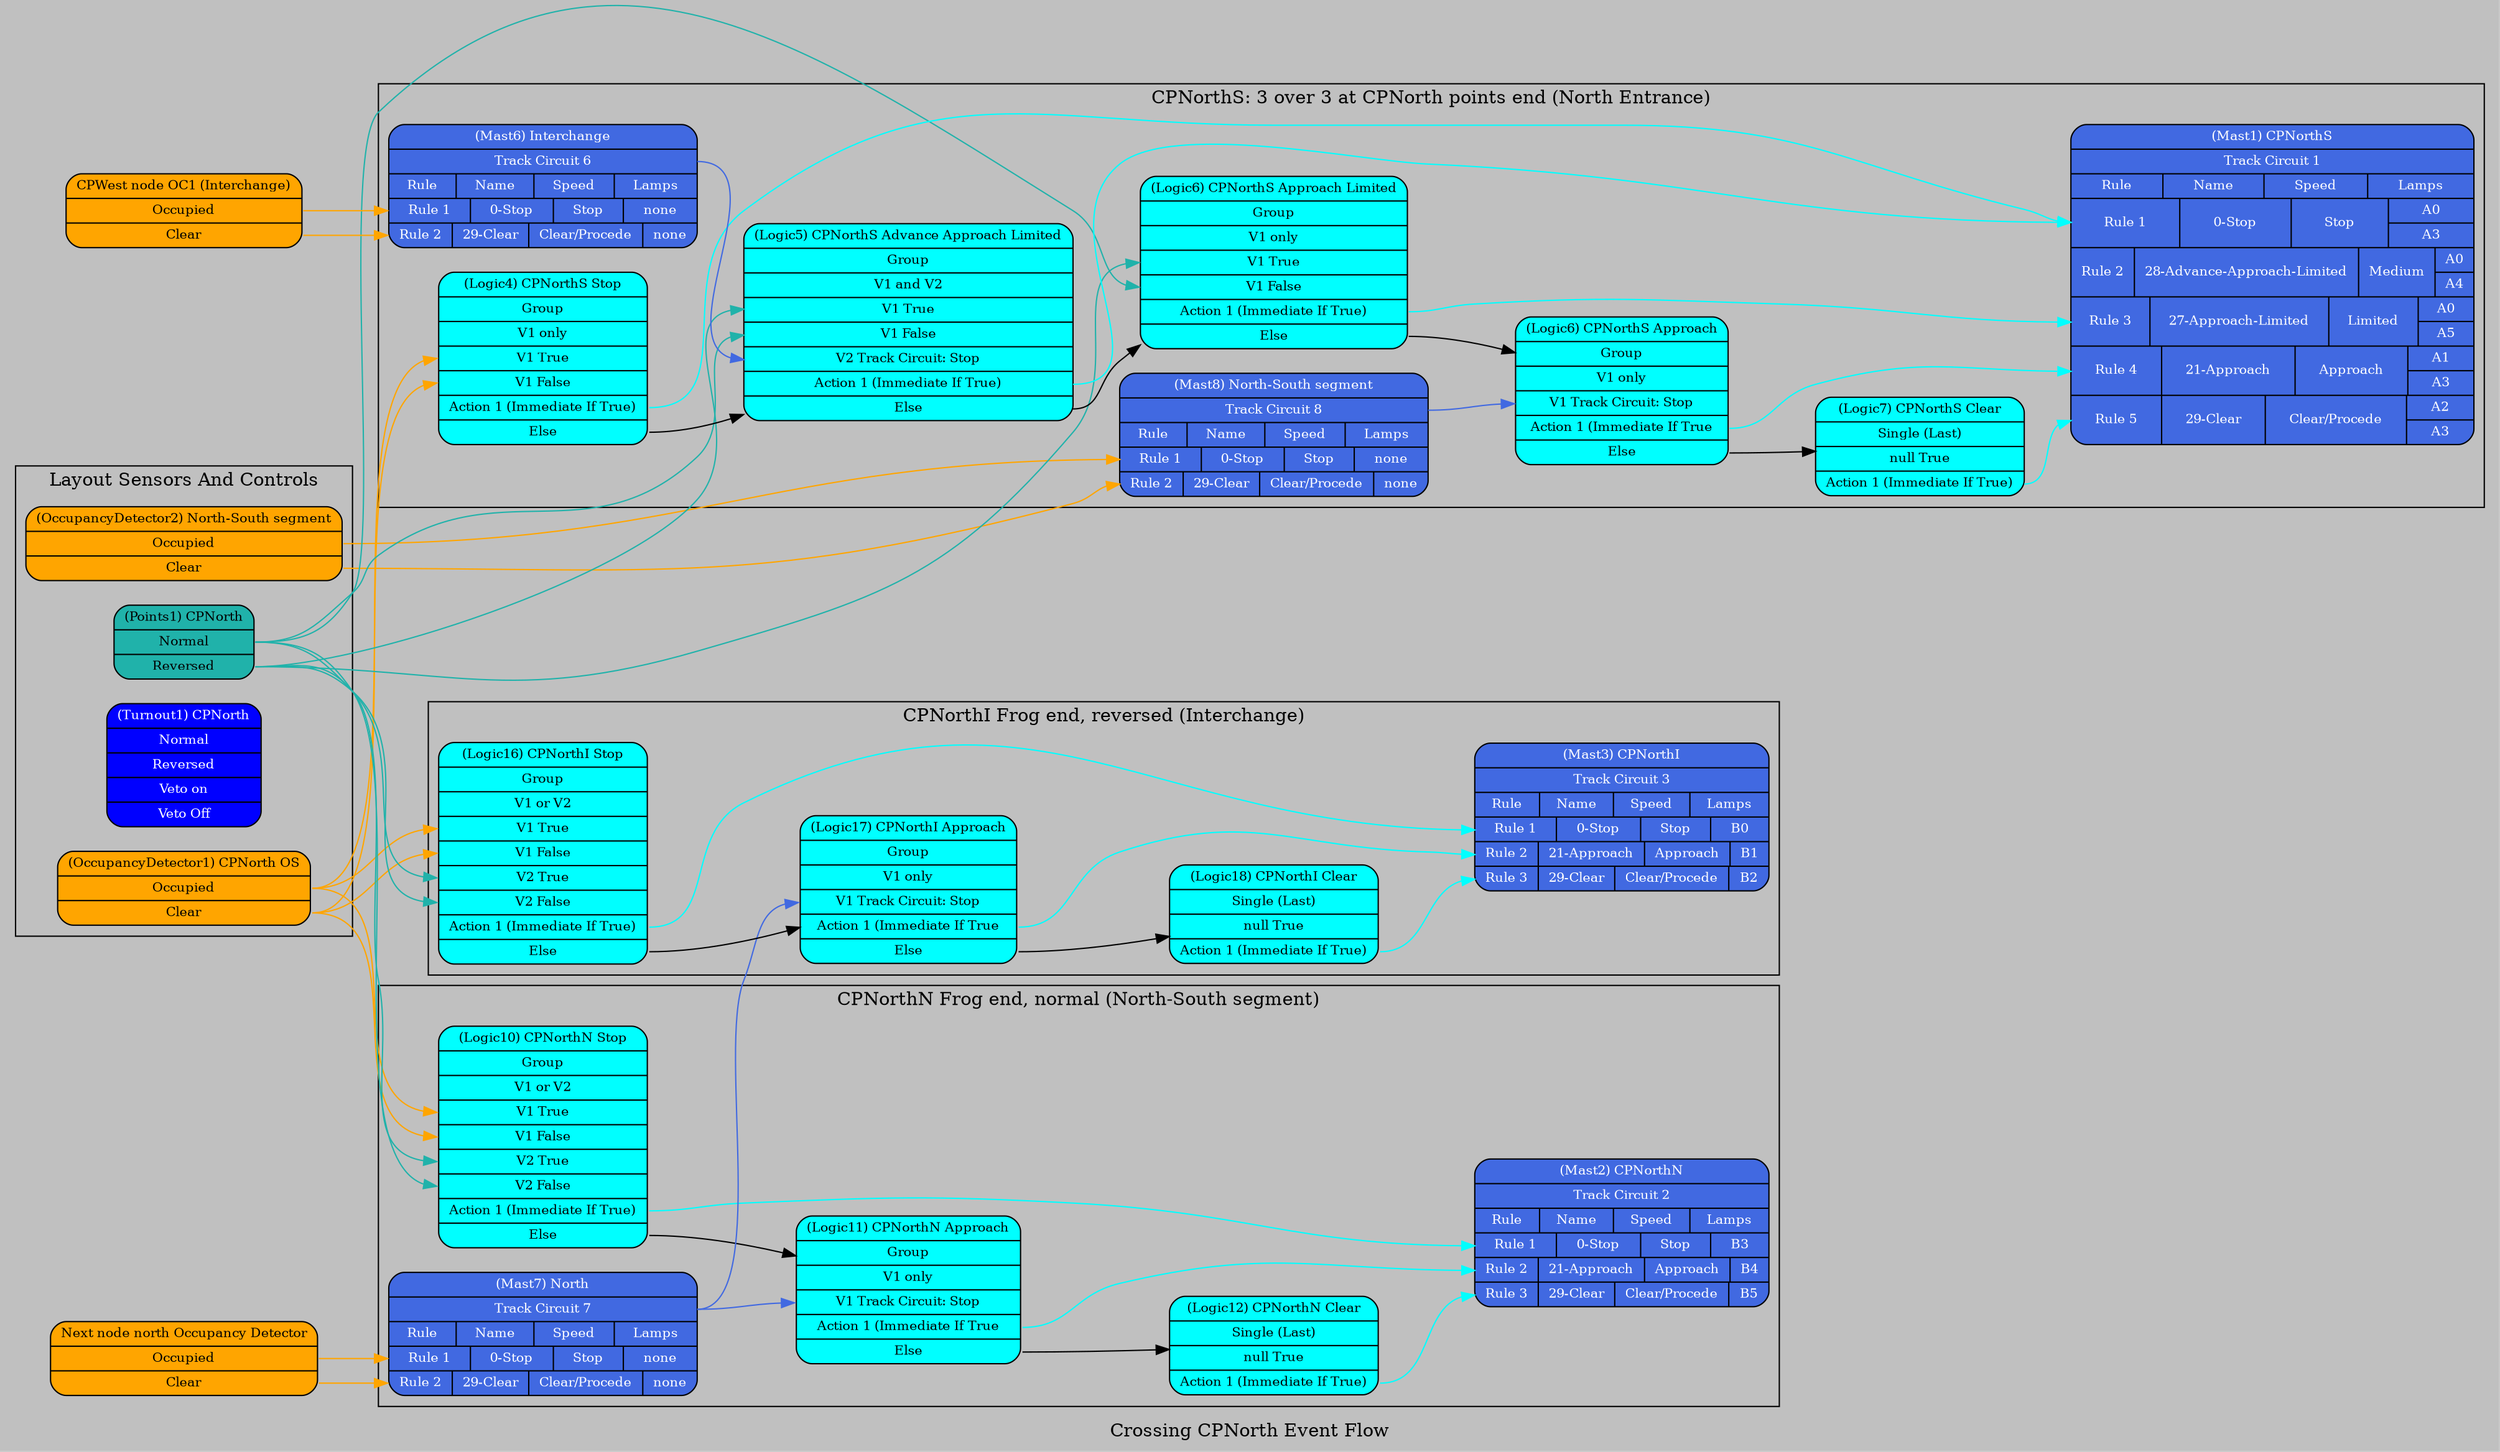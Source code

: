 digraph Crossing_CPNorth {
    label="Crossing CPNorth Event Flow";
    bgcolor="gray";
    rankdir=LR;
    /*nodesep=0.5;*/
    node [shape=Mrecord, style="filled"];
    subgraph clusterSensorsAndControls {
        label="Layout Sensors And Controls";
        /* Occupancy Detectors */
        OC1 [fontsize="10", fillcolor="orange", 
            label ="(OccupancyDetector1) CPNorth OS|<occupied> Occupied|<clear> Clear"];
        OC2 [fontsize="10", fillcolor="orange", 
            label ="(OccupancyDetector2) North-South segment|<occupied> Occupied|<clear> Clear"];
        /* Turnout motors */
        Turnout1 [fontsize="10", fillcolor="blue", fontcolor="white",
            label ="(Turnout1) CPNorth|<normal> Normal|<reversed> Reversed|<veto> Veto on|<enable> Veto Off"];
        /* Turnout Points */
        Points1 [fontsize="10", fillcolor="LightSeaGreen", 
            label ="(Points1) CPNorth|<normal> Normal|<reversed> Reversed"];
    }
    /* Signal Masts */
    
    /* CPNorthS: (Mast 1) 3 over 3 at CPNorth points end (North Entrance) */
    subgraph clusterCPNorthS {
        label="CPNorthS: 3 over 3 at CPNorth points end (North Entrance)";
        Mast1 [fontsize="10", fillcolor="RoyalBlue", fontcolor="white",
            label ="(Mast1) CPNorthS|<circuit>Track Circuit 1|{Rule|Name|Speed|Lamps}|{<R1>Rule 1|0-Stop|Stop|{A0|A3}}|{<R2>Rule 2|28-Advance-Approach-Limited|Medium|{A0|A4}}|{<R3>Rule 3|27-Approach-Limited|Limited|{A0|A5}}|{<R4>Rule 4|21-Approach|Approach|{A1|A3}}|{<R5>Rule 5|29-Clear|Clear/Procede|{A2|A3}}"];
        /* CPNorthS Signal Logic */
        Logic4 [fontsize="10", fillcolor="cyan",
            label ="(Logic4) CPNorthS Stop|Group|V1 only|<V1True> V1 True|<V1False> V1 False|<A1> Action 1 (Immediate If True)|<else> Else"];
        OC1:occupied -> Logic4:V1True [color="orange"];
        OC1:clear    -> Logic4:V1False [color="orange"];
        Logic4:A1 -> Mast1:R1 [color="cyan"];
        Logic4:else -> Logic5;
        
        Logic5 [fontsize="10", fillcolor="cyan", 
            label ="(Logic5) CPNorthS Advance Approach Limited|Group|V1 and V2|<V1True> V1 True|<V1False> V1 False|<V2Circuit> V2 Track Circuit: Stop|<A1> Action 1 (Immediate If True)|<else> Else"];
        Points1:reversed -> Logic5:V1True [color="LightSeaGreen"];
        Points1:normal   -> Logic5:V1False [color="LightSeaGreen"];
        Mast6:circuit -> Logic5:V2Circuit [color="RoyalBlue"];
        Logic5:A1 -> Mast1:R1 [color="cyan"];
        Logic5:else -> Logic6;

        Logic6 [fontsize="10", fillcolor="cyan",
            label ="(Logic6) CPNorthS Approach Limited|Group|V1 only|<V1True> V1 True|<V1False> V1 False|<A1> Action 1 (Immediate If True)|<else> Else"];
        Points1:reversed -> Logic6:V1True [color="LightSeaGreen"];
        Points1:normal   -> Logic6:V1False [color="LightSeaGreen"];
        Logic6:A1 -> Mast1:R3 [color="cyan"];
        Logic6:else -> Logic7;

        Logic7 [fontsize="10", fillcolor="cyan", 
            label ="(Logic6) CPNorthS Approach|Group|V1 only|<V1Circuit> V1 Track Circuit: Stop|<A1> Action 1 (Immediate If True|<else> Else"];
        Mast8:circuit -> Logic7:V1Circuit [color="RoyalBlue"];
        Logic7:A1 -> Mast1:R4 [color="cyan"];
        Logic7:else -> Logic8    

        Logic8 [fontsize="10", fillcolor="cyan", 
            label ="(Logic7) CPNorthS Clear|Single (Last)|null True|<A1> Action 1 (Immediate If True)"];
        Logic8:A1 -> Mast1:R5 [color="cyan"];
    }
    
    /* CPNorthN (Mast 2) Frog end, normal (North-South segment) */
    subgraph clusterCPNorthN {
        label="CPNorthN Frog end, normal (North-South segment)";
        Mast2 [fontsize="10", fillcolor="RoyalBlue", fontcolor="white",
            label ="(Mast2) CPNorthN|<circuit>Track Circuit 2|{Rule|Name|Speed|Lamps}|{<R1>Rule 1|0-Stop|Stop|B3}|{<R2>Rule 2|21-Approach|Approach|B4}|{<R3>Rule 3|29-Clear|Clear/Procede|B5}"];
        Logic10 [fontsize="10", fillcolor="cyan",
            label ="(Logic10) CPNorthN Stop|Group|V1 or V2|<V1True> V1 True|<V1False> V1 False|<V2True> V2 True|<V2False> V2 False|<A1> Action 1 (Immediate If True)|<else> Else"];
        OC1:occupied -> Logic10:V1True [color="orange"];
        OC1:clear    -> Logic10:V1False [color="orange"];
        Points1:normal -> Logic10:V2False [color="LightSeaGreen"];
        Points1:reversed -> Logic10:V2True [color="LightSeaGreen"];
        Logic10:A1 -> Mast2:R1 [color="cyan"];
        
        Logic11 [fontsize="10", fillcolor="cyan",
            label ="(Logic11) CPNorthN Approach|Group|V1 only|<V1Circuit> V1 Track Circuit: Stop|<A1> Action 1 (Immediate If True|<else> Else"];
        Logic10:else -> Logic11;
        Mast7:circuit -> Logic11:V1Circuit [color="RoyalBlue"];
        Logic11:A1 -> Mast2:R2 [color="cyan"];
        
        Logic12 [fontsize="10", fillcolor="cyan",
            label ="(Logic12) CPNorthN Clear|Single (Last)|null True|<A1> Action 1 (Immediate If True)"];
        Logic12:A1 -> Mast2:R3 [color="cyan"];
        Logic11:else -> Logic12;
    }
    /* CPNorthI (Mast 3) Frog end, reversed (Interchange) */
    subgraph clusterCPNorthI {
        label="CPNorthI Frog end, reversed (Interchange)";
        Mast3 [fontsize="10", fillcolor="RoyalBlue", fontcolor="white",
            label ="(Mast3) CPNorthI|<circuit>Track Circuit 3|{Rule|Name|Speed|Lamps}|{<R1>Rule 1|0-Stop|Stop|B0}|{<R2>Rule 2|21-Approach|Approach|B1}|{<R3>Rule 3|29-Clear|Clear/Procede|B2}"];
        Logic16 [fontsize="10", fillcolor="cyan",
            label ="(Logic16) CPNorthI Stop|Group|V1 or V2|<V1True> V1 True|<V1False> V1 False|<V2True> V2 True|<V2False> V2 False|<A1> Action 1 (Immediate If True)|<else> Else"];
        OC1:occupied -> Logic16:V1True [color="orange"];
        OC1:clear    -> Logic16:V1False [color="orange"];
        Points1:reversed -> Logic16:V2False [color="LightSeaGreen"];
        Points1:normal -> Logic16:V2True [color="LightSeaGreen"];
        Logic16:A1 -> Mast3:R1 [color="cyan"];
        
        Logic17 [fontsize="10", fillcolor="cyan",
            label ="(Logic17) CPNorthI Approach|Group|V1 only|<V1Circuit> V1 Track Circuit: Stop|<A1> Action 1 (Immediate If True|<else> Else"];
        Logic16:else -> Logic17;
        Mast7:circuit -> Logic17:V1Circuit [color="RoyalBlue"];
        Logic17:A1 -> Mast3:R2 [color="cyan"];
        
        Logic18 [fontsize="10", fillcolor="cyan",
            label ="(Logic18) CPNorthI Clear|Single (Last)|null True|<A1> Action 1 (Immediate If True)"];
        Logic18:A1 -> Mast3:R3 [color="cyan"];
        Logic17:else -> Logic18;
    }
    /* Interchange Virtual Mast */
    Mast6 [fontsize="10", fillcolor="RoyalBlue", fontcolor="white", 
        label ="(Mast6) Interchange|<circuit>Track Circuit 6|{Rule|Name|Speed|Lamps}|{<R1>Rule 1|0-Stop|Stop|none}|{<R2>Rule 2|29-Clear|Clear/Procede|none}"];
    CPWestOC3 [fontsize="10", fillcolor="orange",
        label ="CPWest node OC1 (Interchange)|<occupied> Occupied|<clear> Clear"];
    CPWestOC3:occupied -> Mast6:R1 [color="orange"];
    CPWestOC3:clear    -> Mast6:R2 [color="orange"];
    

    /* North Virtual Mast */
    Mast7 [fontsize="10", fillcolor="RoyalBlue", fontcolor="white",
        label ="(Mast7) North|<circuit>Track Circuit 7|{Rule|Name|Speed|Lamps}|{<R1>Rule 1|0-Stop|Stop|none}|{<R2>Rule 2|29-Clear|Clear/Procede|none}"];
    NorthNode [fontsize="10", fillcolor="orange",
        label ="Next node north Occupancy Detector|<occupied> Occupied|<clear> Clear"];
    NorthNode:occupied -> Mast7:R1 [color="orange"];
    NorthNode:clear    -> Mast7:R2 [color="orange"];

    /* North-South segment Virtual Mast */    
    Mast8 [fontsize="10", fillcolor="RoyalBlue", fontcolor="white",
        label ="(Mast8) North-South segment|<circuit>Track Circuit 8|{Rule|Name|Speed|Lamps}|{<R1>Rule 1|0-Stop|Stop|none}|{<R2>Rule 2|29-Clear|Clear/Procede|none}"];
    OC2:occupied -> Mast8:R1 [color="orange"];
    OC2:clear    -> Mast8:R2 [color="orange"];

    
}
